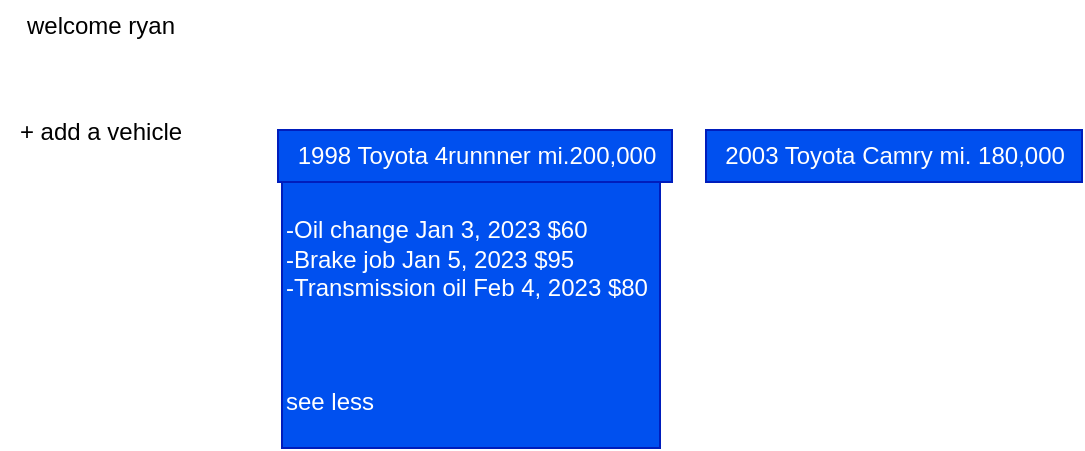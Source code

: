 <mxfile>
    <diagram id="6__B1bOE4CkPH-kFge0U" name="Page-1">
        <mxGraphModel dx="736" dy="487" grid="0" gridSize="10" guides="1" tooltips="1" connect="1" arrows="1" fold="1" page="1" pageScale="1" pageWidth="850" pageHeight="1100" background="#ffffff" math="0" shadow="0">
            <root>
                <mxCell id="0"/>
                <mxCell id="1" parent="0"/>
                <mxCell id="61" value="welcome ryan" style="text;html=1;align=center;verticalAlign=middle;resizable=0;points=[];autosize=1;strokeColor=none;fillColor=none;fontColor=#000000;" vertex="1" parent="1">
                    <mxGeometry x="18" y="18" width="92" height="26" as="geometry"/>
                </mxCell>
                <mxCell id="62" value="1998 Toyota 4runnner mi.200,000" style="text;html=1;align=center;verticalAlign=middle;resizable=0;points=[];autosize=1;fillColor=#0050ef;fontColor=#ffffff;strokeColor=#001DBC;" vertex="1" parent="1">
                    <mxGeometry x="153" y="83" width="197" height="26" as="geometry"/>
                </mxCell>
                <mxCell id="63" value="+ add a vehicle" style="text;html=1;align=center;verticalAlign=middle;resizable=0;points=[];autosize=1;strokeColor=none;fillColor=none;fontColor=#000000;" vertex="1" parent="1">
                    <mxGeometry x="14.5" y="71" width="99" height="26" as="geometry"/>
                </mxCell>
                <mxCell id="64" value="2003 Toyota Camry mi. 180,000" style="text;html=1;align=center;verticalAlign=middle;resizable=0;points=[];autosize=1;strokeColor=#001DBC;fillColor=#0050ef;fontColor=#ffffff;" vertex="1" parent="1">
                    <mxGeometry x="367" y="83" width="188" height="26" as="geometry"/>
                </mxCell>
                <mxCell id="67" value="-Oil change Jan 3, 2023 $60&lt;br&gt;-Brake job Jan 5, 2023 $95&lt;br&gt;-Transmission oil Feb 4, 2023 $80&lt;br&gt;&lt;br&gt;&lt;br&gt;&lt;br&gt;see less" style="whiteSpace=wrap;html=1;labelBackgroundColor=none;labelBorderColor=none;strokeColor=#001DBC;fontColor=#ffffff;fillColor=#0050ef;align=left;" vertex="1" parent="1">
                    <mxGeometry x="155" y="109" width="189" height="133" as="geometry"/>
                </mxCell>
            </root>
        </mxGraphModel>
    </diagram>
</mxfile>